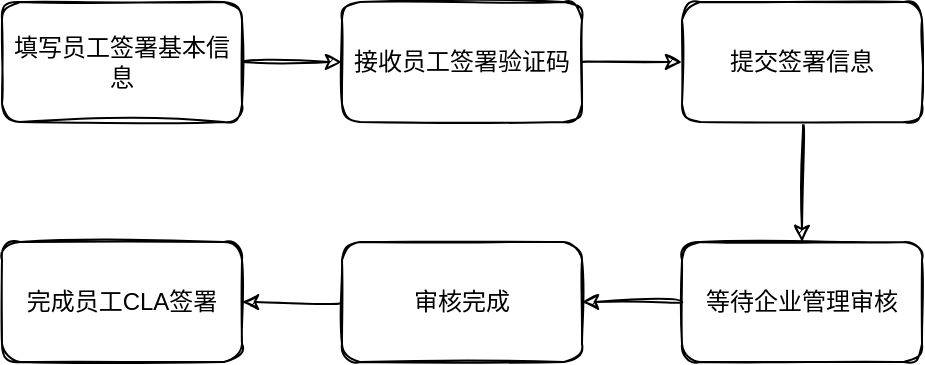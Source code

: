 <mxfile version="20.1.1" type="github">
  <diagram id="vMn8Qv5hI4jqmkz80U7t" name="第 1 页">
    <mxGraphModel dx="1422" dy="748" grid="1" gridSize="10" guides="1" tooltips="1" connect="1" arrows="1" fold="1" page="1" pageScale="1" pageWidth="827" pageHeight="1169" math="0" shadow="0">
      <root>
        <mxCell id="0" />
        <mxCell id="1" parent="0" />
        <mxCell id="LFxtWxais82becCqxhC2-1" style="edgeStyle=orthogonalEdgeStyle;rounded=1;orthogonalLoop=1;jettySize=auto;html=1;exitX=1;exitY=0.5;exitDx=0;exitDy=0;entryX=0;entryY=0.5;entryDx=0;entryDy=0;sketch=1;curved=1;" parent="1" source="LFxtWxais82becCqxhC2-2" target="LFxtWxais82becCqxhC2-4" edge="1">
          <mxGeometry relative="1" as="geometry" />
        </mxCell>
        <mxCell id="LFxtWxais82becCqxhC2-2" value="填写员工签署基本信息" style="rounded=1;whiteSpace=wrap;html=1;sketch=1;" parent="1" vertex="1">
          <mxGeometry x="90" y="120" width="120" height="60" as="geometry" />
        </mxCell>
        <mxCell id="LFxtWxais82becCqxhC2-3" style="edgeStyle=orthogonalEdgeStyle;rounded=1;orthogonalLoop=1;jettySize=auto;html=1;exitX=1;exitY=0.5;exitDx=0;exitDy=0;entryX=0;entryY=0.5;entryDx=0;entryDy=0;sketch=1;curved=1;" parent="1" source="LFxtWxais82becCqxhC2-4" target="LFxtWxais82becCqxhC2-6" edge="1">
          <mxGeometry relative="1" as="geometry" />
        </mxCell>
        <mxCell id="LFxtWxais82becCqxhC2-4" value="接收员工签署验证码" style="rounded=1;whiteSpace=wrap;html=1;sketch=1;align=center;" parent="1" vertex="1">
          <mxGeometry x="260" y="120" width="120" height="60" as="geometry" />
        </mxCell>
        <mxCell id="LFxtWxais82becCqxhC2-5" style="edgeStyle=orthogonalEdgeStyle;rounded=1;orthogonalLoop=1;jettySize=auto;html=1;exitX=0.5;exitY=1;exitDx=0;exitDy=0;entryX=0.5;entryY=0;entryDx=0;entryDy=0;sketch=1;curved=1;" parent="1" source="LFxtWxais82becCqxhC2-6" target="LFxtWxais82becCqxhC2-8" edge="1">
          <mxGeometry relative="1" as="geometry" />
        </mxCell>
        <mxCell id="LFxtWxais82becCqxhC2-6" value="提交签署信息" style="rounded=1;whiteSpace=wrap;html=1;sketch=1;" parent="1" vertex="1">
          <mxGeometry x="430" y="120" width="120" height="60" as="geometry" />
        </mxCell>
        <mxCell id="LFxtWxais82becCqxhC2-7" style="edgeStyle=orthogonalEdgeStyle;rounded=1;orthogonalLoop=1;jettySize=auto;html=1;exitX=0;exitY=0.5;exitDx=0;exitDy=0;entryX=1;entryY=0.5;entryDx=0;entryDy=0;sketch=1;curved=1;" parent="1" source="LFxtWxais82becCqxhC2-8" target="LFxtWxais82becCqxhC2-10" edge="1">
          <mxGeometry relative="1" as="geometry" />
        </mxCell>
        <mxCell id="LFxtWxais82becCqxhC2-8" value="等待企业管理审核" style="rounded=1;whiteSpace=wrap;html=1;sketch=1;labelBackgroundColor=default;" parent="1" vertex="1">
          <mxGeometry x="430" y="240" width="120" height="60" as="geometry" />
        </mxCell>
        <mxCell id="LFxtWxais82becCqxhC2-9" style="edgeStyle=orthogonalEdgeStyle;rounded=1;orthogonalLoop=1;jettySize=auto;html=1;exitX=0;exitY=0.5;exitDx=0;exitDy=0;entryX=1;entryY=0.5;entryDx=0;entryDy=0;sketch=1;curved=1;" parent="1" source="LFxtWxais82becCqxhC2-10" target="LFxtWxais82becCqxhC2-11" edge="1">
          <mxGeometry relative="1" as="geometry" />
        </mxCell>
        <mxCell id="LFxtWxais82becCqxhC2-10" value="审核完成" style="rounded=1;whiteSpace=wrap;html=1;sketch=1;" parent="1" vertex="1">
          <mxGeometry x="260" y="240" width="120" height="60" as="geometry" />
        </mxCell>
        <mxCell id="LFxtWxais82becCqxhC2-11" value="完成员工CLA签署" style="rounded=1;whiteSpace=wrap;html=1;sketch=1;" parent="1" vertex="1">
          <mxGeometry x="90" y="240" width="120" height="60" as="geometry" />
        </mxCell>
      </root>
    </mxGraphModel>
  </diagram>
</mxfile>
